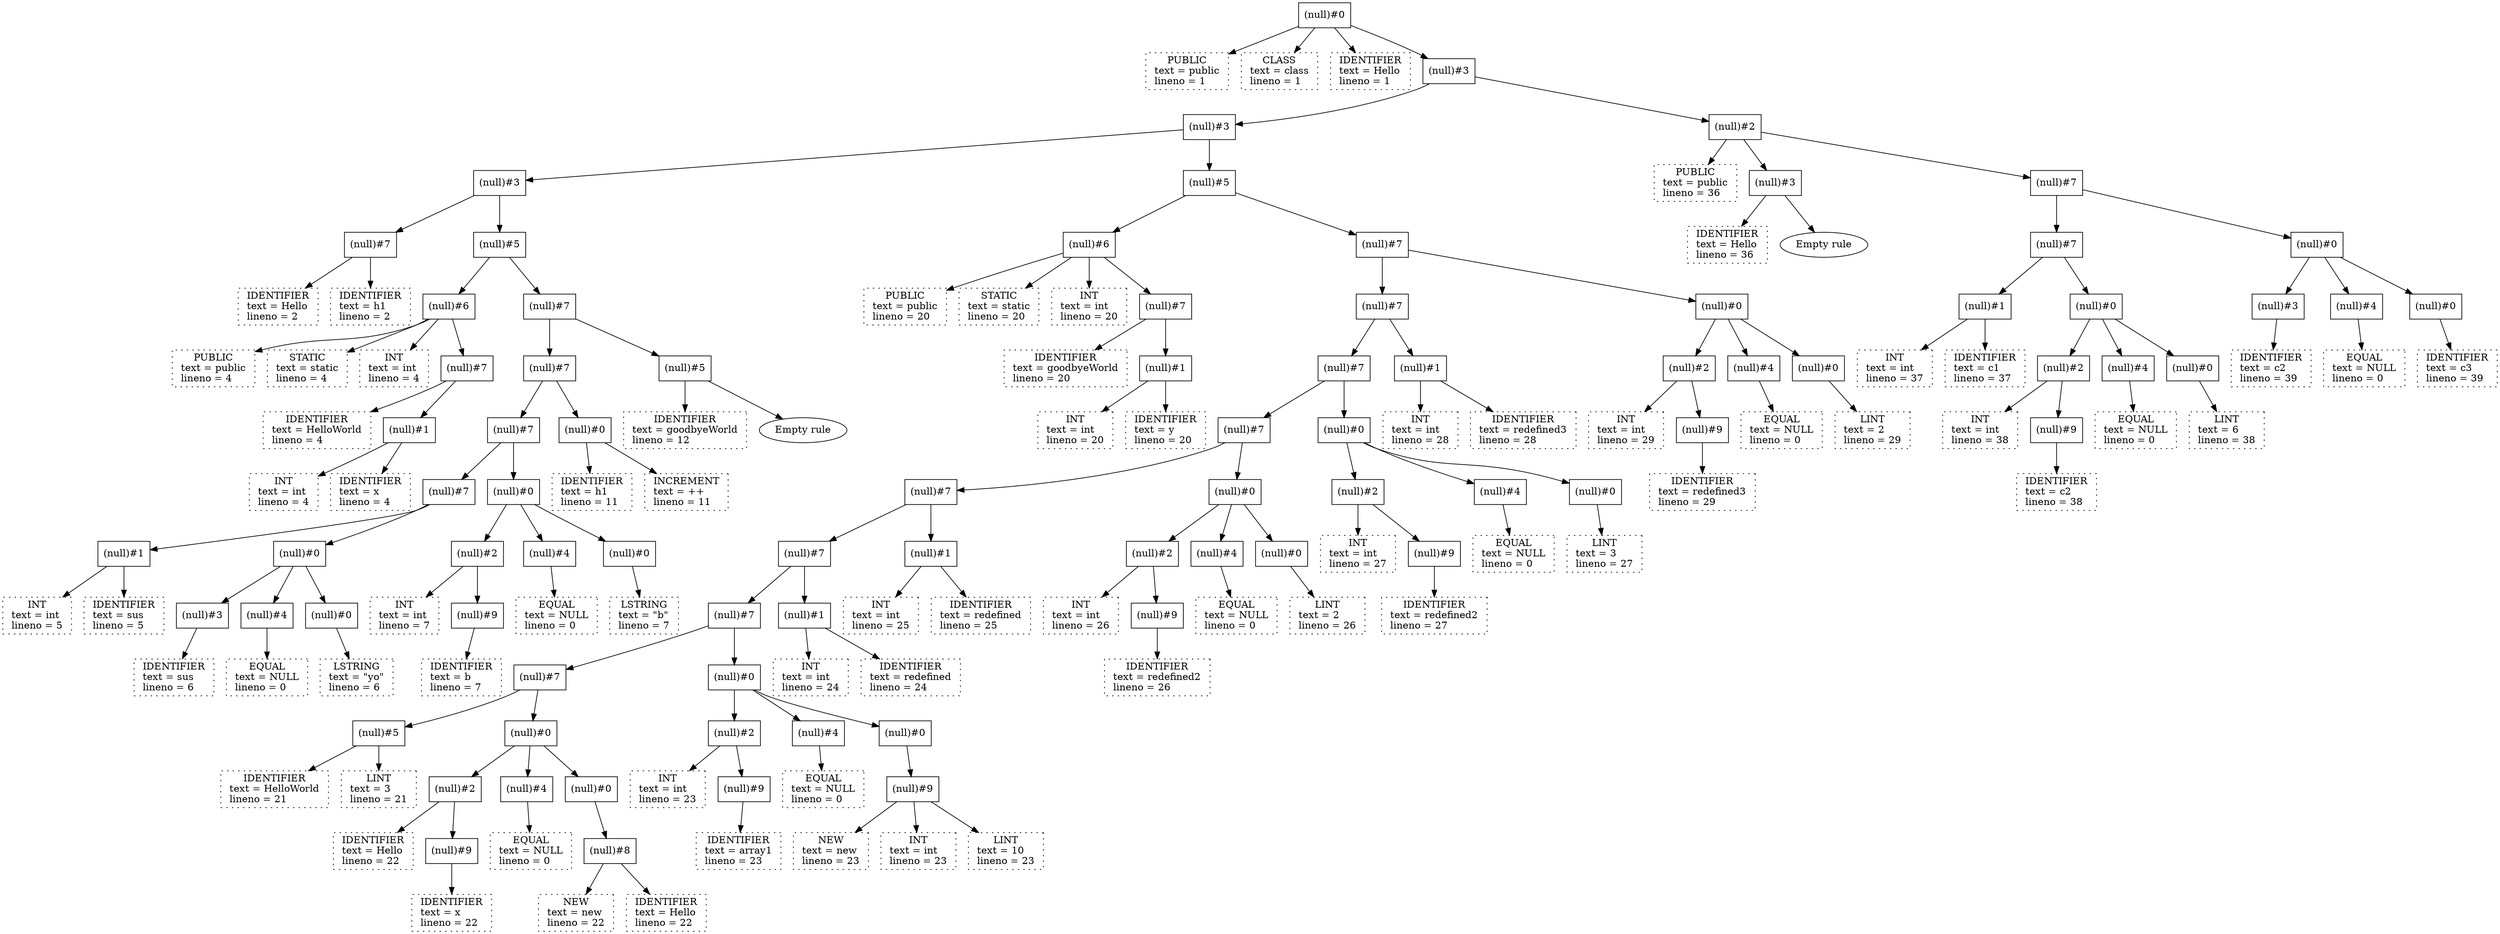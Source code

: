 digraph {
N201 [shape=box label="(null)#0"];
N201 -> N0;
N0 [shape=box style=dotted label=" PUBLIC \n text = public \l lineno = 1 \l"];
N201 -> N1;
N1 [shape=box style=dotted label=" CLASS \n text = class \l lineno = 1 \l"];
N201 -> N2;
N2 [shape=box style=dotted label=" IDENTIFIER \n text = Hello \l lineno = 1 \l"];
N201 -> N199;
N199 [shape=box label="(null)#3"];
N199 -> N164;
N164 [shape=box label="(null)#3"];
N164 -> N59;
N59 [shape=box label="(null)#3"];
N59 -> N7;
N7 [shape=box label="(null)#7"];
N7 -> N4;
N4 [shape=box style=dotted label=" IDENTIFIER \n text = Hello \l lineno = 2 \l"];
N7 -> N5;
N5 [shape=box style=dotted label=" IDENTIFIER \n text = h1 \l lineno = 2 \l"];
N59 -> N58;
N58 [shape=box label="(null)#5"];
N58 -> N18;
N18 [shape=box label="(null)#6"];
N18 -> N8;
N8 [shape=box style=dotted label=" PUBLIC \n text = public \l lineno = 4 \l"];
N18 -> N9;
N9 [shape=box style=dotted label=" STATIC \n text = static \l lineno = 4 \l"];
N18 -> N10;
N10 [shape=box style=dotted label=" INT \n text = int \l lineno = 4 \l"];
N18 -> N17;
N17 [shape=box label="(null)#7"];
N17 -> N11;
N11 [shape=box style=dotted label=" IDENTIFIER \n text = HelloWorld \l lineno = 4 \l"];
N17 -> N16;
N16 [shape=box label="(null)#1"];
N16 -> N13;
N13 [shape=box style=dotted label=" INT \n text = int \l lineno = 4 \l"];
N16 -> N14;
N14 [shape=box style=dotted label=" IDENTIFIER \n text = x \l lineno = 4 \l"];
N58 -> N56;
N56 [shape=box label="(null)#7"];
N56 -> N50;
N50 [shape=box label="(null)#7"];
N50 -> N45;
N45 [shape=box label="(null)#7"];
N45 -> N33;
N33 [shape=box label="(null)#7"];
N33 -> N23;
N23 [shape=box label="(null)#1"];
N23 -> N20;
N20 [shape=box style=dotted label=" INT \n text = int \l lineno = 5 \l"];
N23 -> N21;
N21 [shape=box style=dotted label=" IDENTIFIER \n text = sus \l lineno = 5 \l"];
N33 -> N32;
N32 [shape=box label="(null)#0"];
N32 -> N26;
N26 [shape=box label="(null)#3"];
N26 -> N24;
N24 [shape=box style=dotted label=" IDENTIFIER \n text = sus \l lineno = 6 \l"];
N32 -> N28;
N28 [shape=box label="(null)#4"];
N28 -> N27;
N27 [shape=box style=dotted label=" EQUAL \n text = NULL \l lineno = 0 \l"];
N32 -> N31;
N31 [shape=box label="(null)#0"];
N31 -> N29;
N29 [shape=box style=dotted label=" LSTRING \n text = \"yo\" \l lineno = 6 \l"];
N45 -> N44;
N44 [shape=box label="(null)#0"];
N44 -> N38;
N38 [shape=box label="(null)#2"];
N38 -> N34;
N34 [shape=box style=dotted label=" INT \n text = int \l lineno = 7 \l"];
N38 -> N37;
N37 [shape=box label="(null)#9"];
N37 -> N35;
N35 [shape=box style=dotted label=" IDENTIFIER \n text = b \l lineno = 7 \l"];
N44 -> N40;
N40 [shape=box label="(null)#4"];
N40 -> N39;
N39 [shape=box style=dotted label=" EQUAL \n text = NULL \l lineno = 0 \l"];
N44 -> N43;
N43 [shape=box label="(null)#0"];
N43 -> N41;
N41 [shape=box style=dotted label=" LSTRING \n text = \"b\" \l lineno = 7 \l"];
N50 -> N48;
N48 [shape=box label="(null)#0"];
N48 -> N46;
N46 [shape=box style=dotted label=" IDENTIFIER \n text = h1 \l lineno = 11 \l"];
N48 -> N47;
N47 [shape=box style=dotted label=" INCREMENT \n text = ++ \l lineno = 11 \l"];
N56 -> N54;
N54 [shape=box label="(null)#5"];
N54 -> N51;
N51 [shape=box style=dotted label=" IDENTIFIER \n text = goodbyeWorld \l lineno = 12 \l"];
N54 -> N54202;
N54202 [label="Empty rule"];
N164 -> N163;
N163 [shape=box label="(null)#5"];
N163 -> N70;
N70 [shape=box label="(null)#6"];
N70 -> N60;
N60 [shape=box style=dotted label=" PUBLIC \n text = public \l lineno = 20 \l"];
N70 -> N61;
N61 [shape=box style=dotted label=" STATIC \n text = static \l lineno = 20 \l"];
N70 -> N62;
N62 [shape=box style=dotted label=" INT \n text = int \l lineno = 20 \l"];
N70 -> N69;
N69 [shape=box label="(null)#7"];
N69 -> N63;
N63 [shape=box style=dotted label=" IDENTIFIER \n text = goodbyeWorld \l lineno = 20 \l"];
N69 -> N68;
N68 [shape=box label="(null)#1"];
N68 -> N65;
N65 [shape=box style=dotted label=" INT \n text = int \l lineno = 20 \l"];
N68 -> N66;
N66 [shape=box style=dotted label=" IDENTIFIER \n text = y \l lineno = 20 \l"];
N163 -> N161;
N161 [shape=box label="(null)#7"];
N161 -> N149;
N149 [shape=box label="(null)#7"];
N149 -> N144;
N144 [shape=box label="(null)#7"];
N144 -> N132;
N132 [shape=box label="(null)#7"];
N132 -> N120;
N120 [shape=box label="(null)#7"];
N120 -> N115;
N115 [shape=box label="(null)#7"];
N115 -> N110;
N110 [shape=box label="(null)#7"];
N110 -> N93;
N93 [shape=box label="(null)#7"];
N93 -> N76;
N76 [shape=box label="(null)#5"];
N76 -> N72;
N72 [shape=box style=dotted label=" IDENTIFIER \n text = HelloWorld \l lineno = 21 \l"];
N76 -> N74;
N74 [shape=box style=dotted label=" LINT \n text = 3 \l lineno = 21 \l"];
N93 -> N91;
N91 [shape=box label="(null)#0"];
N91 -> N82;
N82 [shape=box label="(null)#2"];
N82 -> N78;
N78 [shape=box style=dotted label=" IDENTIFIER \n text = Hello \l lineno = 22 \l"];
N82 -> N81;
N81 [shape=box label="(null)#9"];
N81 -> N79;
N79 [shape=box style=dotted label=" IDENTIFIER \n text = x \l lineno = 22 \l"];
N91 -> N84;
N84 [shape=box label="(null)#4"];
N84 -> N83;
N83 [shape=box style=dotted label=" EQUAL \n text = NULL \l lineno = 0 \l"];
N91 -> N90;
N90 [shape=box label="(null)#0"];
N90 -> N89;
N89 [shape=box label="(null)#8"];
N89 -> N85;
N85 [shape=box style=dotted label=" NEW \n text = new \l lineno = 22 \l"];
N89 -> N86;
N86 [shape=box style=dotted label=" IDENTIFIER \n text = Hello \l lineno = 22 \l"];
N110 -> N108;
N108 [shape=box label="(null)#0"];
N108 -> N98;
N98 [shape=box label="(null)#2"];
N98 -> N94;
N94 [shape=box style=dotted label=" INT \n text = int \l lineno = 23 \l"];
N98 -> N97;
N97 [shape=box label="(null)#9"];
N97 -> N95;
N95 [shape=box style=dotted label=" IDENTIFIER \n text = array1 \l lineno = 23 \l"];
N108 -> N100;
N100 [shape=box label="(null)#4"];
N100 -> N99;
N99 [shape=box style=dotted label=" EQUAL \n text = NULL \l lineno = 0 \l"];
N108 -> N107;
N107 [shape=box label="(null)#0"];
N107 -> N106;
N106 [shape=box label="(null)#9"];
N106 -> N101;
N101 [shape=box style=dotted label=" NEW \n text = new \l lineno = 23 \l"];
N106 -> N102;
N102 [shape=box style=dotted label=" INT \n text = int \l lineno = 23 \l"];
N106 -> N104;
N104 [shape=box style=dotted label=" LINT \n text = 10 \l lineno = 23 \l"];
N115 -> N114;
N114 [shape=box label="(null)#1"];
N114 -> N111;
N111 [shape=box style=dotted label=" INT \n text = int \l lineno = 24 \l"];
N114 -> N112;
N112 [shape=box style=dotted label=" IDENTIFIER \n text = redefined \l lineno = 24 \l"];
N120 -> N119;
N119 [shape=box label="(null)#1"];
N119 -> N116;
N116 [shape=box style=dotted label=" INT \n text = int \l lineno = 25 \l"];
N119 -> N117;
N117 [shape=box style=dotted label=" IDENTIFIER \n text = redefined \l lineno = 25 \l"];
N132 -> N131;
N131 [shape=box label="(null)#0"];
N131 -> N125;
N125 [shape=box label="(null)#2"];
N125 -> N121;
N121 [shape=box style=dotted label=" INT \n text = int \l lineno = 26 \l"];
N125 -> N124;
N124 [shape=box label="(null)#9"];
N124 -> N122;
N122 [shape=box style=dotted label=" IDENTIFIER \n text = redefined2 \l lineno = 26 \l"];
N131 -> N127;
N127 [shape=box label="(null)#4"];
N127 -> N126;
N126 [shape=box style=dotted label=" EQUAL \n text = NULL \l lineno = 0 \l"];
N131 -> N130;
N130 [shape=box label="(null)#0"];
N130 -> N128;
N128 [shape=box style=dotted label=" LINT \n text = 2 \l lineno = 26 \l"];
N144 -> N143;
N143 [shape=box label="(null)#0"];
N143 -> N137;
N137 [shape=box label="(null)#2"];
N137 -> N133;
N133 [shape=box style=dotted label=" INT \n text = int \l lineno = 27 \l"];
N137 -> N136;
N136 [shape=box label="(null)#9"];
N136 -> N134;
N134 [shape=box style=dotted label=" IDENTIFIER \n text = redefined2 \l lineno = 27 \l"];
N143 -> N139;
N139 [shape=box label="(null)#4"];
N139 -> N138;
N138 [shape=box style=dotted label=" EQUAL \n text = NULL \l lineno = 0 \l"];
N143 -> N142;
N142 [shape=box label="(null)#0"];
N142 -> N140;
N140 [shape=box style=dotted label=" LINT \n text = 3 \l lineno = 27 \l"];
N149 -> N148;
N148 [shape=box label="(null)#1"];
N148 -> N145;
N145 [shape=box style=dotted label=" INT \n text = int \l lineno = 28 \l"];
N148 -> N146;
N146 [shape=box style=dotted label=" IDENTIFIER \n text = redefined3 \l lineno = 28 \l"];
N161 -> N160;
N160 [shape=box label="(null)#0"];
N160 -> N154;
N154 [shape=box label="(null)#2"];
N154 -> N150;
N150 [shape=box style=dotted label=" INT \n text = int \l lineno = 29 \l"];
N154 -> N153;
N153 [shape=box label="(null)#9"];
N153 -> N151;
N151 [shape=box style=dotted label=" IDENTIFIER \n text = redefined3 \l lineno = 29 \l"];
N160 -> N156;
N156 [shape=box label="(null)#4"];
N156 -> N155;
N155 [shape=box style=dotted label=" EQUAL \n text = NULL \l lineno = 0 \l"];
N160 -> N159;
N159 [shape=box label="(null)#0"];
N159 -> N157;
N157 [shape=box style=dotted label=" LINT \n text = 2 \l lineno = 29 \l"];
N199 -> N198;
N198 [shape=box label="(null)#2"];
N198 -> N165;
N165 [shape=box style=dotted label=" PUBLIC \n text = public \l lineno = 36 \l"];
N198 -> N169;
N169 [shape=box label="(null)#3"];
N169 -> N166;
N166 [shape=box style=dotted label=" IDENTIFIER \n text = Hello \l lineno = 36 \l"];
N169 -> N169203;
N169203 [label="Empty rule"];
N198 -> N196;
N196 [shape=box label="(null)#7"];
N196 -> N186;
N186 [shape=box label="(null)#7"];
N186 -> N174;
N174 [shape=box label="(null)#1"];
N174 -> N171;
N171 [shape=box style=dotted label=" INT \n text = int \l lineno = 37 \l"];
N174 -> N172;
N172 [shape=box style=dotted label=" IDENTIFIER \n text = c1 \l lineno = 37 \l"];
N186 -> N185;
N185 [shape=box label="(null)#0"];
N185 -> N179;
N179 [shape=box label="(null)#2"];
N179 -> N175;
N175 [shape=box style=dotted label=" INT \n text = int \l lineno = 38 \l"];
N179 -> N178;
N178 [shape=box label="(null)#9"];
N178 -> N176;
N176 [shape=box style=dotted label=" IDENTIFIER \n text = c2 \l lineno = 38 \l"];
N185 -> N181;
N181 [shape=box label="(null)#4"];
N181 -> N180;
N180 [shape=box style=dotted label=" EQUAL \n text = NULL \l lineno = 0 \l"];
N185 -> N184;
N184 [shape=box label="(null)#0"];
N184 -> N182;
N182 [shape=box style=dotted label=" LINT \n text = 6 \l lineno = 38 \l"];
N196 -> N195;
N195 [shape=box label="(null)#0"];
N195 -> N189;
N189 [shape=box label="(null)#3"];
N189 -> N187;
N187 [shape=box style=dotted label=" IDENTIFIER \n text = c2 \l lineno = 39 \l"];
N195 -> N191;
N191 [shape=box label="(null)#4"];
N191 -> N190;
N190 [shape=box style=dotted label=" EQUAL \n text = NULL \l lineno = 0 \l"];
N195 -> N194;
N194 [shape=box label="(null)#0"];
N194 -> N192;
N192 [shape=box style=dotted label=" IDENTIFIER \n text = c3 \l lineno = 39 \l"];
}
